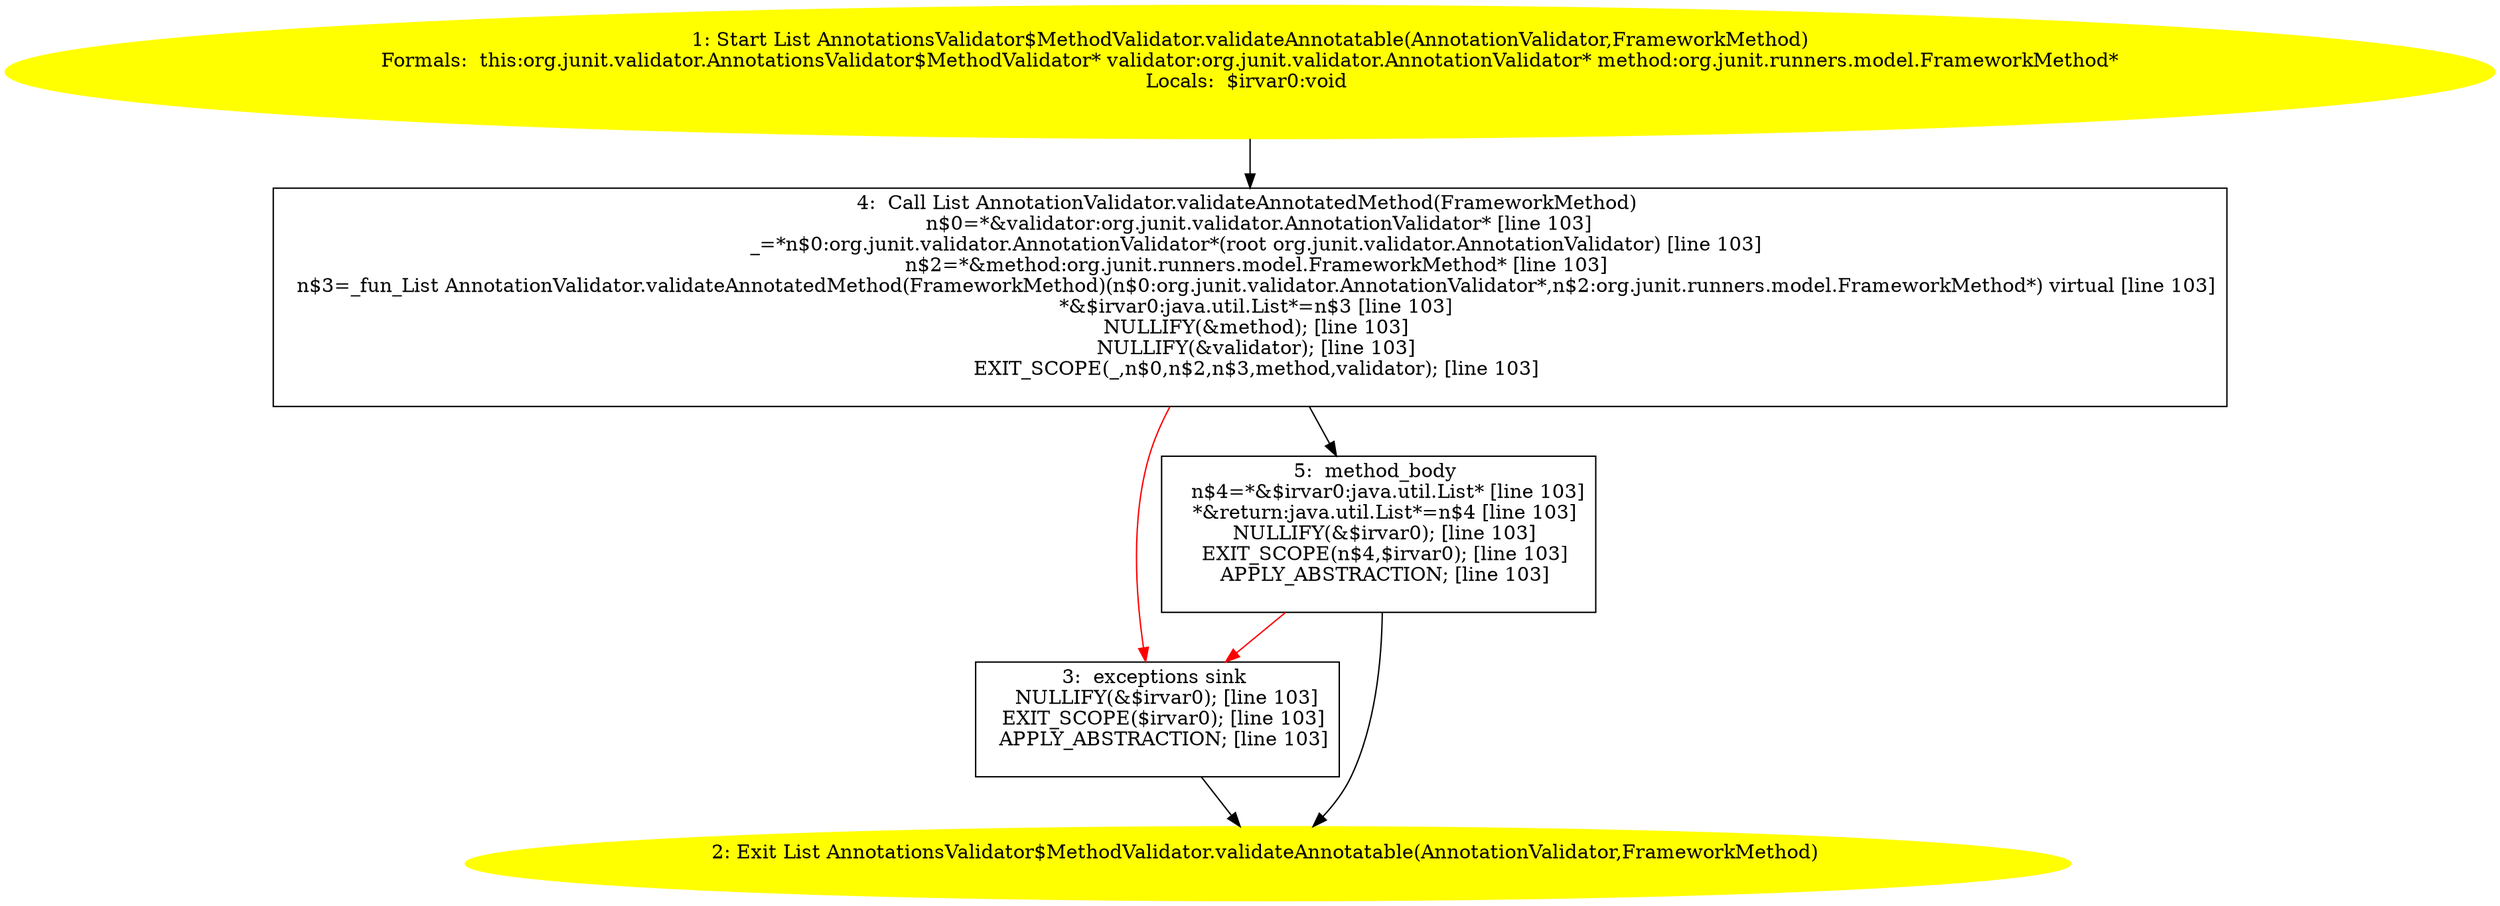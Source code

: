 /* @generated */
digraph cfg {
"org.junit.validator.AnnotationsValidator$MethodValidator.validateAnnotatable(org.junit.validator.Ann.5d95584d500dc2ddb59e7353e4fa658d_1" [label="1: Start List AnnotationsValidator$MethodValidator.validateAnnotatable(AnnotationValidator,FrameworkMethod)\nFormals:  this:org.junit.validator.AnnotationsValidator$MethodValidator* validator:org.junit.validator.AnnotationValidator* method:org.junit.runners.model.FrameworkMethod*\nLocals:  $irvar0:void \n  " color=yellow style=filled]
	

	 "org.junit.validator.AnnotationsValidator$MethodValidator.validateAnnotatable(org.junit.validator.Ann.5d95584d500dc2ddb59e7353e4fa658d_1" -> "org.junit.validator.AnnotationsValidator$MethodValidator.validateAnnotatable(org.junit.validator.Ann.5d95584d500dc2ddb59e7353e4fa658d_4" ;
"org.junit.validator.AnnotationsValidator$MethodValidator.validateAnnotatable(org.junit.validator.Ann.5d95584d500dc2ddb59e7353e4fa658d_2" [label="2: Exit List AnnotationsValidator$MethodValidator.validateAnnotatable(AnnotationValidator,FrameworkMethod) \n  " color=yellow style=filled]
	

"org.junit.validator.AnnotationsValidator$MethodValidator.validateAnnotatable(org.junit.validator.Ann.5d95584d500dc2ddb59e7353e4fa658d_3" [label="3:  exceptions sink \n   NULLIFY(&$irvar0); [line 103]\n  EXIT_SCOPE($irvar0); [line 103]\n  APPLY_ABSTRACTION; [line 103]\n " shape="box"]
	

	 "org.junit.validator.AnnotationsValidator$MethodValidator.validateAnnotatable(org.junit.validator.Ann.5d95584d500dc2ddb59e7353e4fa658d_3" -> "org.junit.validator.AnnotationsValidator$MethodValidator.validateAnnotatable(org.junit.validator.Ann.5d95584d500dc2ddb59e7353e4fa658d_2" ;
"org.junit.validator.AnnotationsValidator$MethodValidator.validateAnnotatable(org.junit.validator.Ann.5d95584d500dc2ddb59e7353e4fa658d_4" [label="4:  Call List AnnotationValidator.validateAnnotatedMethod(FrameworkMethod) \n   n$0=*&validator:org.junit.validator.AnnotationValidator* [line 103]\n  _=*n$0:org.junit.validator.AnnotationValidator*(root org.junit.validator.AnnotationValidator) [line 103]\n  n$2=*&method:org.junit.runners.model.FrameworkMethod* [line 103]\n  n$3=_fun_List AnnotationValidator.validateAnnotatedMethod(FrameworkMethod)(n$0:org.junit.validator.AnnotationValidator*,n$2:org.junit.runners.model.FrameworkMethod*) virtual [line 103]\n  *&$irvar0:java.util.List*=n$3 [line 103]\n  NULLIFY(&method); [line 103]\n  NULLIFY(&validator); [line 103]\n  EXIT_SCOPE(_,n$0,n$2,n$3,method,validator); [line 103]\n " shape="box"]
	

	 "org.junit.validator.AnnotationsValidator$MethodValidator.validateAnnotatable(org.junit.validator.Ann.5d95584d500dc2ddb59e7353e4fa658d_4" -> "org.junit.validator.AnnotationsValidator$MethodValidator.validateAnnotatable(org.junit.validator.Ann.5d95584d500dc2ddb59e7353e4fa658d_5" ;
	 "org.junit.validator.AnnotationsValidator$MethodValidator.validateAnnotatable(org.junit.validator.Ann.5d95584d500dc2ddb59e7353e4fa658d_4" -> "org.junit.validator.AnnotationsValidator$MethodValidator.validateAnnotatable(org.junit.validator.Ann.5d95584d500dc2ddb59e7353e4fa658d_3" [color="red" ];
"org.junit.validator.AnnotationsValidator$MethodValidator.validateAnnotatable(org.junit.validator.Ann.5d95584d500dc2ddb59e7353e4fa658d_5" [label="5:  method_body \n   n$4=*&$irvar0:java.util.List* [line 103]\n  *&return:java.util.List*=n$4 [line 103]\n  NULLIFY(&$irvar0); [line 103]\n  EXIT_SCOPE(n$4,$irvar0); [line 103]\n  APPLY_ABSTRACTION; [line 103]\n " shape="box"]
	

	 "org.junit.validator.AnnotationsValidator$MethodValidator.validateAnnotatable(org.junit.validator.Ann.5d95584d500dc2ddb59e7353e4fa658d_5" -> "org.junit.validator.AnnotationsValidator$MethodValidator.validateAnnotatable(org.junit.validator.Ann.5d95584d500dc2ddb59e7353e4fa658d_2" ;
	 "org.junit.validator.AnnotationsValidator$MethodValidator.validateAnnotatable(org.junit.validator.Ann.5d95584d500dc2ddb59e7353e4fa658d_5" -> "org.junit.validator.AnnotationsValidator$MethodValidator.validateAnnotatable(org.junit.validator.Ann.5d95584d500dc2ddb59e7353e4fa658d_3" [color="red" ];
}
